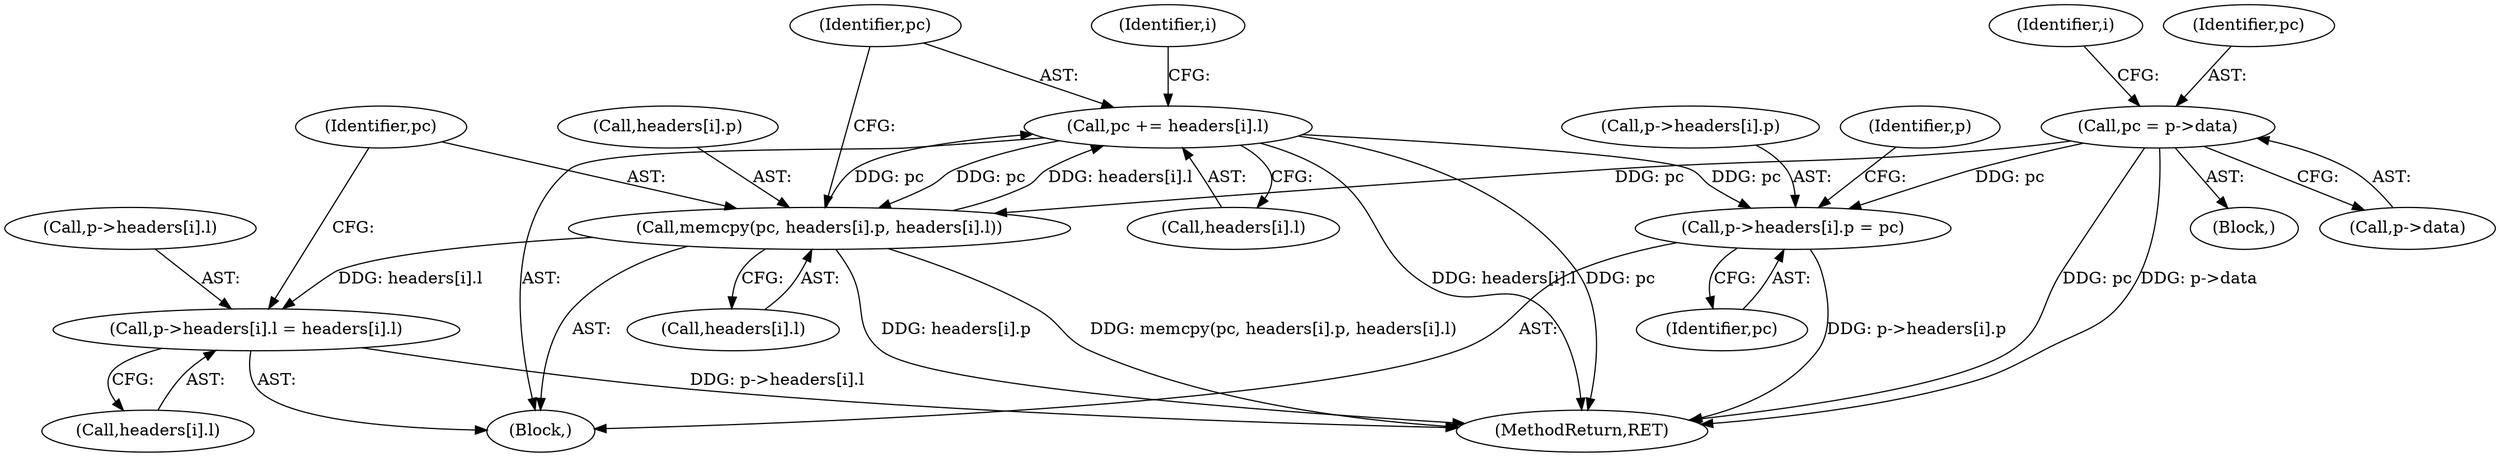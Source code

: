 digraph "0_miniupnp_cd506a67e174a45c6a202eff182a712955ed6d6f@pointer" {
"1000428" [label="(Call,pc += headers[i].l)"];
"1000416" [label="(Call,memcpy(pc, headers[i].p, headers[i].l))"];
"1000379" [label="(Call,pc = p->data)"];
"1000428" [label="(Call,pc += headers[i].l)"];
"1000394" [label="(Call,p->headers[i].p = pc)"];
"1000403" [label="(Call,p->headers[i].l = headers[i].l)"];
"1000444" [label="(MethodReturn,RET)"];
"1000411" [label="(Call,headers[i].l)"];
"1000386" [label="(Identifier,i)"];
"1000416" [label="(Call,memcpy(pc, headers[i].p, headers[i].l))"];
"1000381" [label="(Call,p->data)"];
"1000380" [label="(Identifier,pc)"];
"1000418" [label="(Call,headers[i].p)"];
"1000393" [label="(Block,)"];
"1000404" [label="(Call,p->headers[i].l)"];
"1000402" [label="(Identifier,pc)"];
"1000429" [label="(Identifier,pc)"];
"1000423" [label="(Call,headers[i].l)"];
"1000407" [label="(Identifier,p)"];
"1000428" [label="(Call,pc += headers[i].l)"];
"1000430" [label="(Call,headers[i].l)"];
"1000333" [label="(Block,)"];
"1000417" [label="(Identifier,pc)"];
"1000394" [label="(Call,p->headers[i].p = pc)"];
"1000395" [label="(Call,p->headers[i].p)"];
"1000379" [label="(Call,pc = p->data)"];
"1000403" [label="(Call,p->headers[i].l = headers[i].l)"];
"1000392" [label="(Identifier,i)"];
"1000428" -> "1000393"  [label="AST: "];
"1000428" -> "1000430"  [label="CFG: "];
"1000429" -> "1000428"  [label="AST: "];
"1000430" -> "1000428"  [label="AST: "];
"1000392" -> "1000428"  [label="CFG: "];
"1000428" -> "1000444"  [label="DDG: headers[i].l"];
"1000428" -> "1000444"  [label="DDG: pc"];
"1000428" -> "1000394"  [label="DDG: pc"];
"1000428" -> "1000416"  [label="DDG: pc"];
"1000416" -> "1000428"  [label="DDG: headers[i].l"];
"1000416" -> "1000428"  [label="DDG: pc"];
"1000416" -> "1000393"  [label="AST: "];
"1000416" -> "1000423"  [label="CFG: "];
"1000417" -> "1000416"  [label="AST: "];
"1000418" -> "1000416"  [label="AST: "];
"1000423" -> "1000416"  [label="AST: "];
"1000429" -> "1000416"  [label="CFG: "];
"1000416" -> "1000444"  [label="DDG: memcpy(pc, headers[i].p, headers[i].l)"];
"1000416" -> "1000444"  [label="DDG: headers[i].p"];
"1000416" -> "1000403"  [label="DDG: headers[i].l"];
"1000379" -> "1000416"  [label="DDG: pc"];
"1000379" -> "1000333"  [label="AST: "];
"1000379" -> "1000381"  [label="CFG: "];
"1000380" -> "1000379"  [label="AST: "];
"1000381" -> "1000379"  [label="AST: "];
"1000386" -> "1000379"  [label="CFG: "];
"1000379" -> "1000444"  [label="DDG: pc"];
"1000379" -> "1000444"  [label="DDG: p->data"];
"1000379" -> "1000394"  [label="DDG: pc"];
"1000394" -> "1000393"  [label="AST: "];
"1000394" -> "1000402"  [label="CFG: "];
"1000395" -> "1000394"  [label="AST: "];
"1000402" -> "1000394"  [label="AST: "];
"1000407" -> "1000394"  [label="CFG: "];
"1000394" -> "1000444"  [label="DDG: p->headers[i].p"];
"1000403" -> "1000393"  [label="AST: "];
"1000403" -> "1000411"  [label="CFG: "];
"1000404" -> "1000403"  [label="AST: "];
"1000411" -> "1000403"  [label="AST: "];
"1000417" -> "1000403"  [label="CFG: "];
"1000403" -> "1000444"  [label="DDG: p->headers[i].l"];
}
